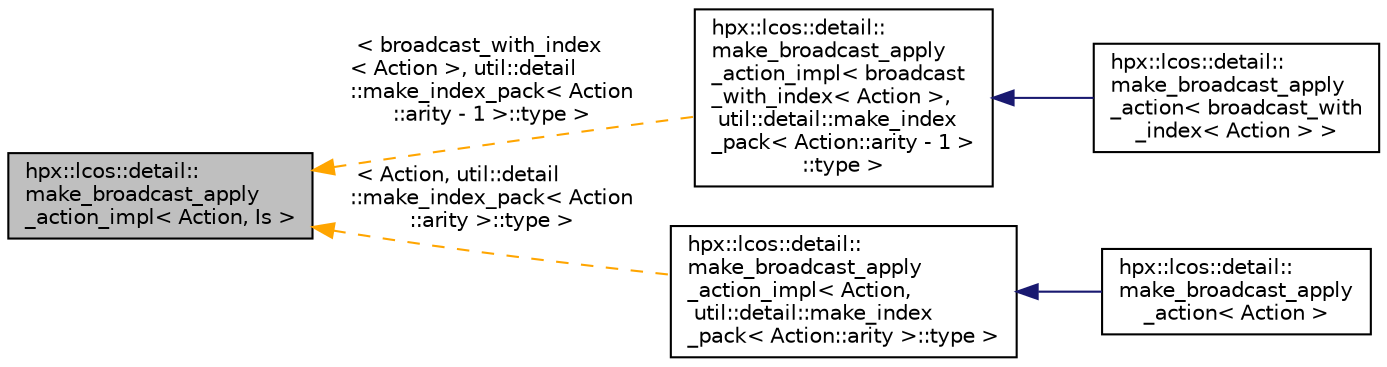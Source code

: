 digraph "hpx::lcos::detail::make_broadcast_apply_action_impl&lt; Action, Is &gt;"
{
  edge [fontname="Helvetica",fontsize="10",labelfontname="Helvetica",labelfontsize="10"];
  node [fontname="Helvetica",fontsize="10",shape=record];
  rankdir="LR";
  Node0 [label="hpx::lcos::detail::\lmake_broadcast_apply\l_action_impl\< Action, Is \>",height=0.2,width=0.4,color="black", fillcolor="grey75", style="filled", fontcolor="black"];
  Node0 -> Node1 [dir="back",color="orange",fontsize="10",style="dashed",label=" \< broadcast_with_index\l\< Action \>, util::detail\l::make_index_pack\< Action\l::arity - 1 \>::type \>" ,fontname="Helvetica"];
  Node1 [label="hpx::lcos::detail::\lmake_broadcast_apply\l_action_impl\< broadcast\l_with_index\< Action \>,\l util::detail::make_index\l_pack\< Action::arity - 1 \>\l::type \>",height=0.2,width=0.4,color="black", fillcolor="white", style="filled",URL="$db/d9a/structhpx_1_1lcos_1_1detail_1_1make__broadcast__apply__action__impl.html"];
  Node1 -> Node2 [dir="back",color="midnightblue",fontsize="10",style="solid",fontname="Helvetica"];
  Node2 [label="hpx::lcos::detail::\lmake_broadcast_apply\l_action\< broadcast_with\l_index\< Action \> \>",height=0.2,width=0.4,color="black", fillcolor="white", style="filled",URL="$d0/dfa/structhpx_1_1lcos_1_1detail_1_1make__broadcast__apply__action_3_01broadcast__with__index_3_01_action_01_4_01_4.html"];
  Node0 -> Node3 [dir="back",color="orange",fontsize="10",style="dashed",label=" \< Action, util::detail\l::make_index_pack\< Action\l::arity \>::type \>" ,fontname="Helvetica"];
  Node3 [label="hpx::lcos::detail::\lmake_broadcast_apply\l_action_impl\< Action,\l util::detail::make_index\l_pack\< Action::arity \>::type \>",height=0.2,width=0.4,color="black", fillcolor="white", style="filled",URL="$db/d9a/structhpx_1_1lcos_1_1detail_1_1make__broadcast__apply__action__impl.html"];
  Node3 -> Node4 [dir="back",color="midnightblue",fontsize="10",style="solid",fontname="Helvetica"];
  Node4 [label="hpx::lcos::detail::\lmake_broadcast_apply\l_action\< Action \>",height=0.2,width=0.4,color="black", fillcolor="white", style="filled",URL="$d2/d98/structhpx_1_1lcos_1_1detail_1_1make__broadcast__apply__action.html"];
}
